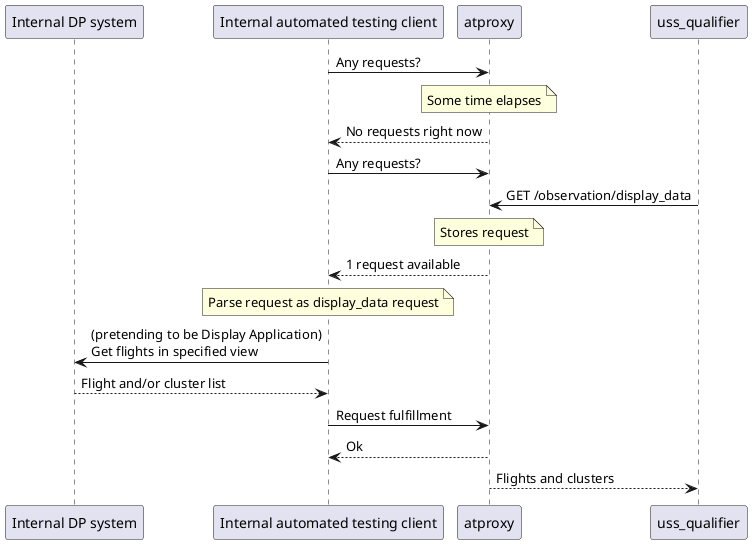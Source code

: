 'To render with PlantUML:
'  java -jar plantuml.jar -o generated atproxy_sequence.puml
@startuml
participant "Internal DP system" as IS
participant "Internal automated testing client" as IC
participant "atproxy" as atp
participant "uss_qualifier" as Q
IC -> atp: Any requests?
Note over atp: Some time elapses
atp --> IC: No requests right now
IC -> atp: Any requests?
Q -> atp: GET /observation/display_data
Note over atp: Stores request
atp --> IC: 1 request available
Note over IC: Parse request as display_data request
IC -> IS: (pretending to be Display Application)\nGet flights in specified view
IS --> IC: Flight and/or cluster list
IC -> atp: Request fulfillment
atp --> IC: Ok
atp --> Q: Flights and clusters
@enduml
